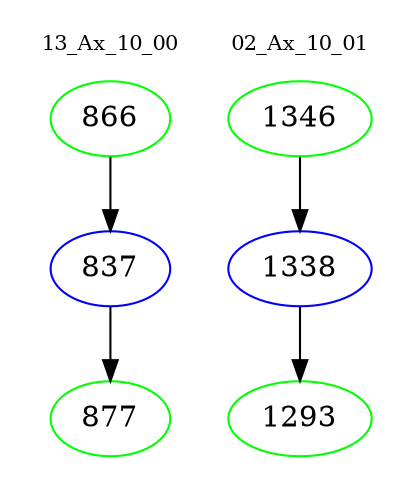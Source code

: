 digraph{
subgraph cluster_0 {
color = white
label = "13_Ax_10_00";
fontsize=10;
T0_866 [label="866", color="green"]
T0_866 -> T0_837 [color="black"]
T0_837 [label="837", color="blue"]
T0_837 -> T0_877 [color="black"]
T0_877 [label="877", color="green"]
}
subgraph cluster_1 {
color = white
label = "02_Ax_10_01";
fontsize=10;
T1_1346 [label="1346", color="green"]
T1_1346 -> T1_1338 [color="black"]
T1_1338 [label="1338", color="blue"]
T1_1338 -> T1_1293 [color="black"]
T1_1293 [label="1293", color="green"]
}
}
